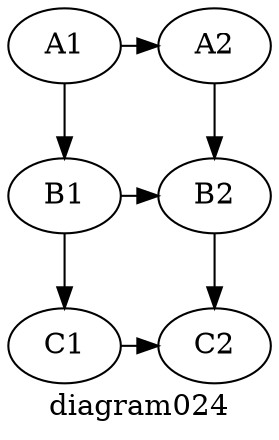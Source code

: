 digraph G {
    graph [
        label="diagram024",
        rankdir=TB
    ];
    A1 -> B1; B1 -> C1;
    A2 -> B2; B2 -> C2;
    A1 -> A2;
    B1 -> B2;
    C1 -> C2;
    {rankdir=LR; rank=same; A1, A2;}
    {rankdir=LR; rank=same; B1, B2;}
    {rankdir=LR; rank=same; C1, C2;}
}